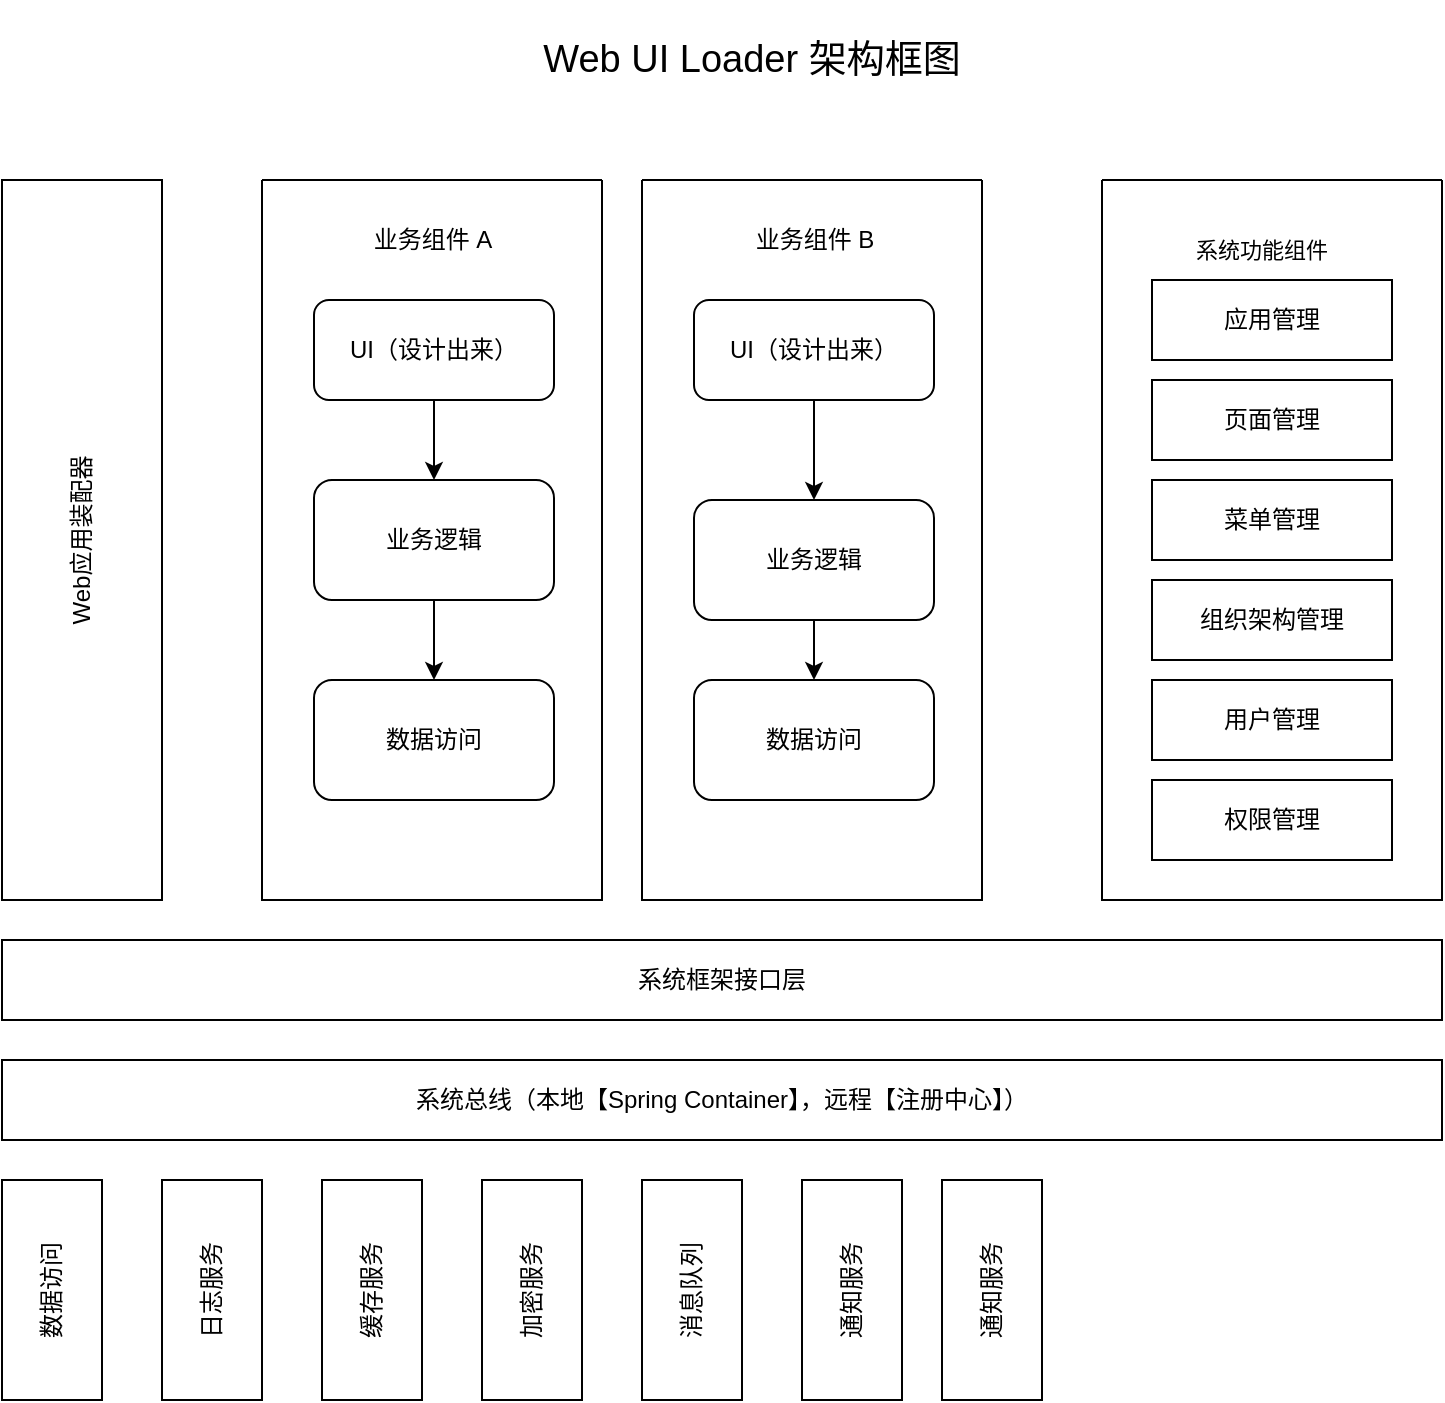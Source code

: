<mxfile version="14.9.4" type="github">
  <diagram id="SoaL3gLZ2YO1JH6Mpvok" name="Page-1">
    <mxGraphModel dx="1422" dy="740" grid="1" gridSize="10" guides="1" tooltips="1" connect="1" arrows="1" fold="1" page="1" pageScale="1" pageWidth="827" pageHeight="1169" math="0" shadow="0">
      <root>
        <mxCell id="0" />
        <mxCell id="1" parent="0" />
        <mxCell id="3pJKEMpyGUiEuK4JpZSY-1" value="&lt;div&gt;Web应用装配器&lt;/div&gt;" style="rounded=0;whiteSpace=wrap;html=1;horizontal=0;" parent="1" vertex="1">
          <mxGeometry x="40" y="140" width="80" height="360" as="geometry" />
        </mxCell>
        <mxCell id="mTiEajPiZR37RKjkDfnB-1" value="&lt;div style=&quot;font-size: 19px;&quot;&gt;Web UI Loader 架构框图&lt;/div&gt;" style="text;html=1;strokeColor=none;fillColor=none;align=center;verticalAlign=middle;whiteSpace=wrap;rounded=0;fontSize=19;" vertex="1" parent="1">
          <mxGeometry x="300" y="50" width="230" height="60" as="geometry" />
        </mxCell>
        <mxCell id="mTiEajPiZR37RKjkDfnB-4" value="系统总线（本地【Spring Container】，远程【注册中心】）" style="rounded=0;whiteSpace=wrap;html=1;" vertex="1" parent="1">
          <mxGeometry x="40" y="580" width="720" height="40" as="geometry" />
        </mxCell>
        <mxCell id="mTiEajPiZR37RKjkDfnB-5" value="" style="swimlane;startSize=0;" vertex="1" parent="1">
          <mxGeometry x="360" y="140" width="170" height="360" as="geometry" />
        </mxCell>
        <mxCell id="mTiEajPiZR37RKjkDfnB-20" style="edgeStyle=orthogonalEdgeStyle;rounded=0;orthogonalLoop=1;jettySize=auto;html=1;exitX=0.5;exitY=1;exitDx=0;exitDy=0;entryX=0.5;entryY=0;entryDx=0;entryDy=0;" edge="1" parent="mTiEajPiZR37RKjkDfnB-5" source="3pJKEMpyGUiEuK4JpZSY-2" target="3pJKEMpyGUiEuK4JpZSY-3">
          <mxGeometry relative="1" as="geometry" />
        </mxCell>
        <mxCell id="3pJKEMpyGUiEuK4JpZSY-2" value="UI（设计出来）" style="rounded=1;whiteSpace=wrap;html=1;" parent="mTiEajPiZR37RKjkDfnB-5" vertex="1">
          <mxGeometry x="26" y="60" width="120" height="50" as="geometry" />
        </mxCell>
        <mxCell id="mTiEajPiZR37RKjkDfnB-21" style="edgeStyle=orthogonalEdgeStyle;rounded=0;orthogonalLoop=1;jettySize=auto;html=1;exitX=0.5;exitY=1;exitDx=0;exitDy=0;entryX=0.5;entryY=0;entryDx=0;entryDy=0;" edge="1" parent="mTiEajPiZR37RKjkDfnB-5" source="3pJKEMpyGUiEuK4JpZSY-3" target="3pJKEMpyGUiEuK4JpZSY-4">
          <mxGeometry relative="1" as="geometry" />
        </mxCell>
        <mxCell id="3pJKEMpyGUiEuK4JpZSY-3" value="业务逻辑" style="rounded=1;whiteSpace=wrap;html=1;" parent="mTiEajPiZR37RKjkDfnB-5" vertex="1">
          <mxGeometry x="26" y="160" width="120" height="60" as="geometry" />
        </mxCell>
        <mxCell id="3pJKEMpyGUiEuK4JpZSY-4" value="数据访问" style="rounded=1;whiteSpace=wrap;html=1;" parent="mTiEajPiZR37RKjkDfnB-5" vertex="1">
          <mxGeometry x="26" y="250" width="120" height="60" as="geometry" />
        </mxCell>
        <mxCell id="mTiEajPiZR37RKjkDfnB-17" value="业务组件 B" style="text;html=1;align=center;verticalAlign=middle;resizable=0;points=[];autosize=1;strokeColor=none;" vertex="1" parent="mTiEajPiZR37RKjkDfnB-5">
          <mxGeometry x="51" y="20" width="70" height="20" as="geometry" />
        </mxCell>
        <mxCell id="mTiEajPiZR37RKjkDfnB-6" value="" style="swimlane;startSize=0;" vertex="1" parent="1">
          <mxGeometry x="170" y="140" width="170" height="360" as="geometry" />
        </mxCell>
        <mxCell id="mTiEajPiZR37RKjkDfnB-18" style="edgeStyle=orthogonalEdgeStyle;rounded=0;orthogonalLoop=1;jettySize=auto;html=1;exitX=0.5;exitY=1;exitDx=0;exitDy=0;" edge="1" parent="mTiEajPiZR37RKjkDfnB-6" source="mTiEajPiZR37RKjkDfnB-7" target="mTiEajPiZR37RKjkDfnB-8">
          <mxGeometry relative="1" as="geometry" />
        </mxCell>
        <mxCell id="mTiEajPiZR37RKjkDfnB-7" value="UI（设计出来）" style="rounded=1;whiteSpace=wrap;html=1;" vertex="1" parent="mTiEajPiZR37RKjkDfnB-6">
          <mxGeometry x="26" y="60" width="120" height="50" as="geometry" />
        </mxCell>
        <mxCell id="mTiEajPiZR37RKjkDfnB-19" style="edgeStyle=orthogonalEdgeStyle;rounded=0;orthogonalLoop=1;jettySize=auto;html=1;exitX=0.5;exitY=1;exitDx=0;exitDy=0;entryX=0.5;entryY=0;entryDx=0;entryDy=0;" edge="1" parent="mTiEajPiZR37RKjkDfnB-6" source="mTiEajPiZR37RKjkDfnB-8" target="mTiEajPiZR37RKjkDfnB-9">
          <mxGeometry relative="1" as="geometry" />
        </mxCell>
        <mxCell id="mTiEajPiZR37RKjkDfnB-8" value="业务逻辑" style="rounded=1;whiteSpace=wrap;html=1;" vertex="1" parent="mTiEajPiZR37RKjkDfnB-6">
          <mxGeometry x="26" y="150" width="120" height="60" as="geometry" />
        </mxCell>
        <mxCell id="mTiEajPiZR37RKjkDfnB-9" value="数据访问" style="rounded=1;whiteSpace=wrap;html=1;" vertex="1" parent="mTiEajPiZR37RKjkDfnB-6">
          <mxGeometry x="26" y="250" width="120" height="60" as="geometry" />
        </mxCell>
        <mxCell id="mTiEajPiZR37RKjkDfnB-10" value="业务组件 A" style="text;html=1;align=center;verticalAlign=middle;resizable=0;points=[];autosize=1;strokeColor=none;" vertex="1" parent="mTiEajPiZR37RKjkDfnB-6">
          <mxGeometry x="50" y="20" width="70" height="20" as="geometry" />
        </mxCell>
        <mxCell id="mTiEajPiZR37RKjkDfnB-23" value="" style="swimlane;startSize=0;" vertex="1" parent="1">
          <mxGeometry x="590" y="140" width="170" height="360" as="geometry">
            <mxRectangle x="610" y="240" width="50" height="40" as="alternateBounds" />
          </mxGeometry>
        </mxCell>
        <mxCell id="mTiEajPiZR37RKjkDfnB-24" value="用户管理" style="rounded=0;whiteSpace=wrap;html=1;" vertex="1" parent="mTiEajPiZR37RKjkDfnB-23">
          <mxGeometry x="25" y="250" width="120" height="40" as="geometry" />
        </mxCell>
        <mxCell id="mTiEajPiZR37RKjkDfnB-25" value="组织架构管理" style="rounded=0;whiteSpace=wrap;html=1;" vertex="1" parent="mTiEajPiZR37RKjkDfnB-23">
          <mxGeometry x="25" y="200" width="120" height="40" as="geometry" />
        </mxCell>
        <mxCell id="mTiEajPiZR37RKjkDfnB-34" value="权限管理" style="rounded=0;whiteSpace=wrap;html=1;" vertex="1" parent="mTiEajPiZR37RKjkDfnB-23">
          <mxGeometry x="25" y="300" width="120" height="40" as="geometry" />
        </mxCell>
        <mxCell id="mTiEajPiZR37RKjkDfnB-36" value="系统功能组件" style="text;html=1;strokeColor=none;fillColor=none;align=center;verticalAlign=middle;whiteSpace=wrap;rounded=0;fontSize=11;" vertex="1" parent="mTiEajPiZR37RKjkDfnB-23">
          <mxGeometry x="40" y="20" width="80" height="30" as="geometry" />
        </mxCell>
        <mxCell id="mTiEajPiZR37RKjkDfnB-37" value="页面管理" style="rounded=0;whiteSpace=wrap;html=1;" vertex="1" parent="mTiEajPiZR37RKjkDfnB-23">
          <mxGeometry x="25" y="100" width="120" height="40" as="geometry" />
        </mxCell>
        <mxCell id="mTiEajPiZR37RKjkDfnB-39" value="菜单管理" style="rounded=0;whiteSpace=wrap;html=1;" vertex="1" parent="mTiEajPiZR37RKjkDfnB-23">
          <mxGeometry x="25" y="150" width="120" height="40" as="geometry" />
        </mxCell>
        <mxCell id="mTiEajPiZR37RKjkDfnB-41" value="应用管理" style="rounded=0;whiteSpace=wrap;html=1;" vertex="1" parent="mTiEajPiZR37RKjkDfnB-23">
          <mxGeometry x="25" y="50" width="120" height="40" as="geometry" />
        </mxCell>
        <mxCell id="mTiEajPiZR37RKjkDfnB-26" value="数据访问" style="rounded=0;whiteSpace=wrap;html=1;horizontal=0;" vertex="1" parent="1">
          <mxGeometry x="40" y="640" width="50" height="110" as="geometry" />
        </mxCell>
        <mxCell id="mTiEajPiZR37RKjkDfnB-27" value="日志服务" style="rounded=0;whiteSpace=wrap;html=1;horizontal=0;" vertex="1" parent="1">
          <mxGeometry x="120" y="640" width="50" height="110" as="geometry" />
        </mxCell>
        <mxCell id="mTiEajPiZR37RKjkDfnB-28" value="缓存服务" style="rounded=0;whiteSpace=wrap;html=1;horizontal=0;" vertex="1" parent="1">
          <mxGeometry x="200" y="640" width="50" height="110" as="geometry" />
        </mxCell>
        <mxCell id="mTiEajPiZR37RKjkDfnB-29" value="加密服务" style="rounded=0;whiteSpace=wrap;html=1;horizontal=0;" vertex="1" parent="1">
          <mxGeometry x="280" y="640" width="50" height="110" as="geometry" />
        </mxCell>
        <mxCell id="mTiEajPiZR37RKjkDfnB-30" value="消息队列" style="rounded=0;whiteSpace=wrap;html=1;horizontal=0;" vertex="1" parent="1">
          <mxGeometry x="360" y="640" width="50" height="110" as="geometry" />
        </mxCell>
        <mxCell id="mTiEajPiZR37RKjkDfnB-31" value="通知服务" style="rounded=0;whiteSpace=wrap;html=1;horizontal=0;" vertex="1" parent="1">
          <mxGeometry x="440" y="640" width="50" height="110" as="geometry" />
        </mxCell>
        <mxCell id="mTiEajPiZR37RKjkDfnB-32" value="系统框架接口层" style="rounded=0;whiteSpace=wrap;html=1;" vertex="1" parent="1">
          <mxGeometry x="40" y="520" width="720" height="40" as="geometry" />
        </mxCell>
        <mxCell id="mTiEajPiZR37RKjkDfnB-33" value="通知服务" style="rounded=0;whiteSpace=wrap;html=1;horizontal=0;" vertex="1" parent="1">
          <mxGeometry x="510" y="640" width="50" height="110" as="geometry" />
        </mxCell>
      </root>
    </mxGraphModel>
  </diagram>
</mxfile>

